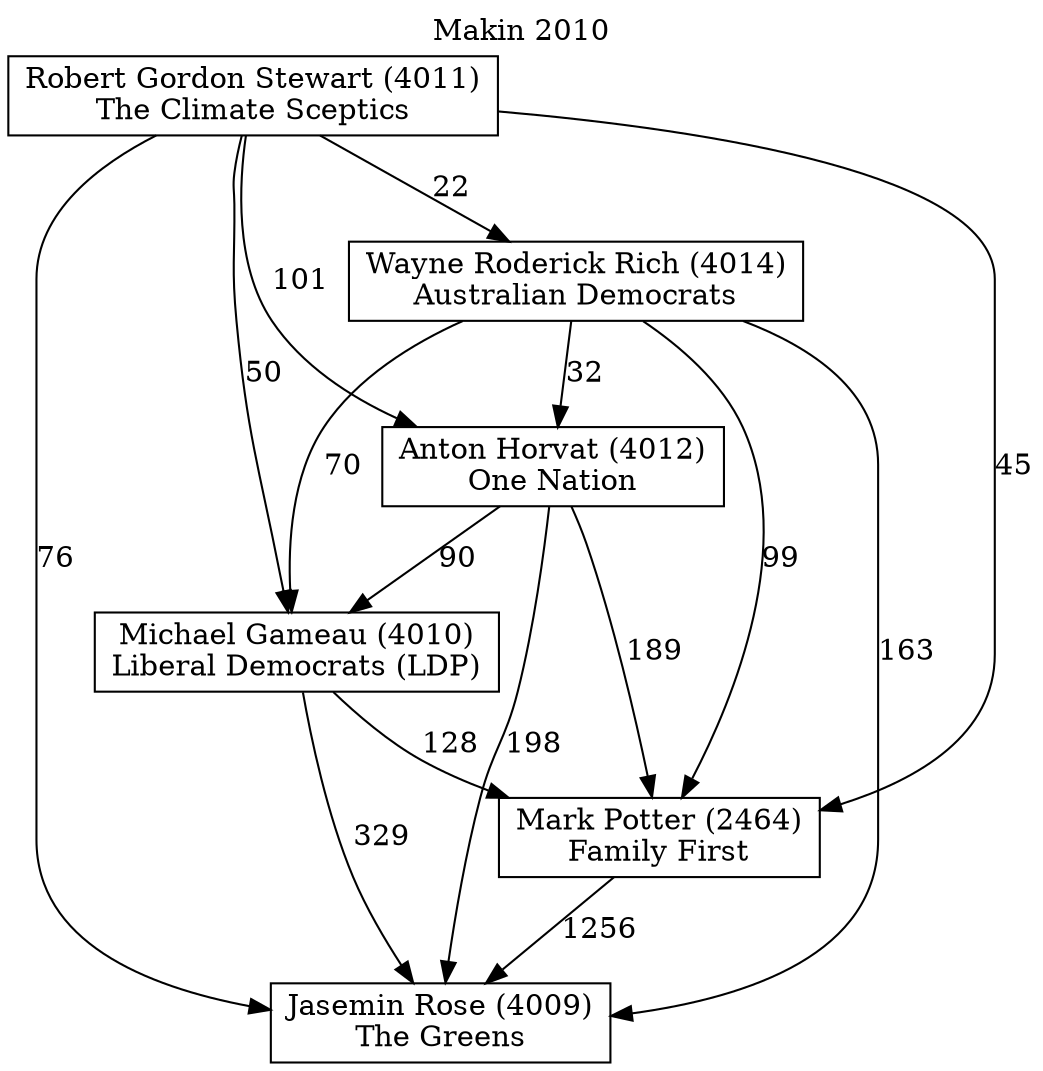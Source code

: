 // House preference flow
digraph "Jasemin Rose (4009)_Makin_2010" {
	graph [label="Makin 2010" labelloc=t mclimit=10]
	node [shape=box]
	"Jasemin Rose (4009)" [label="Jasemin Rose (4009)
The Greens"]
	"Mark Potter (2464)" [label="Mark Potter (2464)
Family First"]
	"Michael Gameau (4010)" [label="Michael Gameau (4010)
Liberal Democrats (LDP)"]
	"Anton Horvat (4012)" [label="Anton Horvat (4012)
One Nation"]
	"Wayne Roderick Rich (4014)" [label="Wayne Roderick Rich (4014)
Australian Democrats"]
	"Robert Gordon Stewart (4011)" [label="Robert Gordon Stewart (4011)
The Climate Sceptics"]
	"Jasemin Rose (4009)" [label="Jasemin Rose (4009)
The Greens"]
	"Michael Gameau (4010)" [label="Michael Gameau (4010)
Liberal Democrats (LDP)"]
	"Anton Horvat (4012)" [label="Anton Horvat (4012)
One Nation"]
	"Wayne Roderick Rich (4014)" [label="Wayne Roderick Rich (4014)
Australian Democrats"]
	"Robert Gordon Stewart (4011)" [label="Robert Gordon Stewart (4011)
The Climate Sceptics"]
	"Jasemin Rose (4009)" [label="Jasemin Rose (4009)
The Greens"]
	"Anton Horvat (4012)" [label="Anton Horvat (4012)
One Nation"]
	"Wayne Roderick Rich (4014)" [label="Wayne Roderick Rich (4014)
Australian Democrats"]
	"Robert Gordon Stewart (4011)" [label="Robert Gordon Stewart (4011)
The Climate Sceptics"]
	"Jasemin Rose (4009)" [label="Jasemin Rose (4009)
The Greens"]
	"Wayne Roderick Rich (4014)" [label="Wayne Roderick Rich (4014)
Australian Democrats"]
	"Robert Gordon Stewart (4011)" [label="Robert Gordon Stewart (4011)
The Climate Sceptics"]
	"Jasemin Rose (4009)" [label="Jasemin Rose (4009)
The Greens"]
	"Robert Gordon Stewart (4011)" [label="Robert Gordon Stewart (4011)
The Climate Sceptics"]
	"Robert Gordon Stewart (4011)" [label="Robert Gordon Stewart (4011)
The Climate Sceptics"]
	"Wayne Roderick Rich (4014)" [label="Wayne Roderick Rich (4014)
Australian Democrats"]
	"Robert Gordon Stewart (4011)" [label="Robert Gordon Stewart (4011)
The Climate Sceptics"]
	"Robert Gordon Stewart (4011)" [label="Robert Gordon Stewart (4011)
The Climate Sceptics"]
	"Anton Horvat (4012)" [label="Anton Horvat (4012)
One Nation"]
	"Wayne Roderick Rich (4014)" [label="Wayne Roderick Rich (4014)
Australian Democrats"]
	"Robert Gordon Stewart (4011)" [label="Robert Gordon Stewart (4011)
The Climate Sceptics"]
	"Anton Horvat (4012)" [label="Anton Horvat (4012)
One Nation"]
	"Robert Gordon Stewart (4011)" [label="Robert Gordon Stewart (4011)
The Climate Sceptics"]
	"Robert Gordon Stewart (4011)" [label="Robert Gordon Stewart (4011)
The Climate Sceptics"]
	"Wayne Roderick Rich (4014)" [label="Wayne Roderick Rich (4014)
Australian Democrats"]
	"Robert Gordon Stewart (4011)" [label="Robert Gordon Stewart (4011)
The Climate Sceptics"]
	"Robert Gordon Stewart (4011)" [label="Robert Gordon Stewart (4011)
The Climate Sceptics"]
	"Michael Gameau (4010)" [label="Michael Gameau (4010)
Liberal Democrats (LDP)"]
	"Anton Horvat (4012)" [label="Anton Horvat (4012)
One Nation"]
	"Wayne Roderick Rich (4014)" [label="Wayne Roderick Rich (4014)
Australian Democrats"]
	"Robert Gordon Stewart (4011)" [label="Robert Gordon Stewart (4011)
The Climate Sceptics"]
	"Michael Gameau (4010)" [label="Michael Gameau (4010)
Liberal Democrats (LDP)"]
	"Wayne Roderick Rich (4014)" [label="Wayne Roderick Rich (4014)
Australian Democrats"]
	"Robert Gordon Stewart (4011)" [label="Robert Gordon Stewart (4011)
The Climate Sceptics"]
	"Michael Gameau (4010)" [label="Michael Gameau (4010)
Liberal Democrats (LDP)"]
	"Robert Gordon Stewart (4011)" [label="Robert Gordon Stewart (4011)
The Climate Sceptics"]
	"Robert Gordon Stewart (4011)" [label="Robert Gordon Stewart (4011)
The Climate Sceptics"]
	"Wayne Roderick Rich (4014)" [label="Wayne Roderick Rich (4014)
Australian Democrats"]
	"Robert Gordon Stewart (4011)" [label="Robert Gordon Stewart (4011)
The Climate Sceptics"]
	"Robert Gordon Stewart (4011)" [label="Robert Gordon Stewart (4011)
The Climate Sceptics"]
	"Anton Horvat (4012)" [label="Anton Horvat (4012)
One Nation"]
	"Wayne Roderick Rich (4014)" [label="Wayne Roderick Rich (4014)
Australian Democrats"]
	"Robert Gordon Stewart (4011)" [label="Robert Gordon Stewart (4011)
The Climate Sceptics"]
	"Anton Horvat (4012)" [label="Anton Horvat (4012)
One Nation"]
	"Robert Gordon Stewart (4011)" [label="Robert Gordon Stewart (4011)
The Climate Sceptics"]
	"Robert Gordon Stewart (4011)" [label="Robert Gordon Stewart (4011)
The Climate Sceptics"]
	"Wayne Roderick Rich (4014)" [label="Wayne Roderick Rich (4014)
Australian Democrats"]
	"Robert Gordon Stewart (4011)" [label="Robert Gordon Stewart (4011)
The Climate Sceptics"]
	"Robert Gordon Stewart (4011)" [label="Robert Gordon Stewart (4011)
The Climate Sceptics"]
	"Mark Potter (2464)" [label="Mark Potter (2464)
Family First"]
	"Michael Gameau (4010)" [label="Michael Gameau (4010)
Liberal Democrats (LDP)"]
	"Anton Horvat (4012)" [label="Anton Horvat (4012)
One Nation"]
	"Wayne Roderick Rich (4014)" [label="Wayne Roderick Rich (4014)
Australian Democrats"]
	"Robert Gordon Stewart (4011)" [label="Robert Gordon Stewart (4011)
The Climate Sceptics"]
	"Mark Potter (2464)" [label="Mark Potter (2464)
Family First"]
	"Anton Horvat (4012)" [label="Anton Horvat (4012)
One Nation"]
	"Wayne Roderick Rich (4014)" [label="Wayne Roderick Rich (4014)
Australian Democrats"]
	"Robert Gordon Stewart (4011)" [label="Robert Gordon Stewart (4011)
The Climate Sceptics"]
	"Mark Potter (2464)" [label="Mark Potter (2464)
Family First"]
	"Wayne Roderick Rich (4014)" [label="Wayne Roderick Rich (4014)
Australian Democrats"]
	"Robert Gordon Stewart (4011)" [label="Robert Gordon Stewart (4011)
The Climate Sceptics"]
	"Mark Potter (2464)" [label="Mark Potter (2464)
Family First"]
	"Robert Gordon Stewart (4011)" [label="Robert Gordon Stewart (4011)
The Climate Sceptics"]
	"Robert Gordon Stewart (4011)" [label="Robert Gordon Stewart (4011)
The Climate Sceptics"]
	"Wayne Roderick Rich (4014)" [label="Wayne Roderick Rich (4014)
Australian Democrats"]
	"Robert Gordon Stewart (4011)" [label="Robert Gordon Stewart (4011)
The Climate Sceptics"]
	"Robert Gordon Stewart (4011)" [label="Robert Gordon Stewart (4011)
The Climate Sceptics"]
	"Anton Horvat (4012)" [label="Anton Horvat (4012)
One Nation"]
	"Wayne Roderick Rich (4014)" [label="Wayne Roderick Rich (4014)
Australian Democrats"]
	"Robert Gordon Stewart (4011)" [label="Robert Gordon Stewart (4011)
The Climate Sceptics"]
	"Anton Horvat (4012)" [label="Anton Horvat (4012)
One Nation"]
	"Robert Gordon Stewart (4011)" [label="Robert Gordon Stewart (4011)
The Climate Sceptics"]
	"Robert Gordon Stewart (4011)" [label="Robert Gordon Stewart (4011)
The Climate Sceptics"]
	"Wayne Roderick Rich (4014)" [label="Wayne Roderick Rich (4014)
Australian Democrats"]
	"Robert Gordon Stewart (4011)" [label="Robert Gordon Stewart (4011)
The Climate Sceptics"]
	"Robert Gordon Stewart (4011)" [label="Robert Gordon Stewart (4011)
The Climate Sceptics"]
	"Michael Gameau (4010)" [label="Michael Gameau (4010)
Liberal Democrats (LDP)"]
	"Anton Horvat (4012)" [label="Anton Horvat (4012)
One Nation"]
	"Wayne Roderick Rich (4014)" [label="Wayne Roderick Rich (4014)
Australian Democrats"]
	"Robert Gordon Stewart (4011)" [label="Robert Gordon Stewart (4011)
The Climate Sceptics"]
	"Michael Gameau (4010)" [label="Michael Gameau (4010)
Liberal Democrats (LDP)"]
	"Wayne Roderick Rich (4014)" [label="Wayne Roderick Rich (4014)
Australian Democrats"]
	"Robert Gordon Stewart (4011)" [label="Robert Gordon Stewart (4011)
The Climate Sceptics"]
	"Michael Gameau (4010)" [label="Michael Gameau (4010)
Liberal Democrats (LDP)"]
	"Robert Gordon Stewart (4011)" [label="Robert Gordon Stewart (4011)
The Climate Sceptics"]
	"Robert Gordon Stewart (4011)" [label="Robert Gordon Stewart (4011)
The Climate Sceptics"]
	"Wayne Roderick Rich (4014)" [label="Wayne Roderick Rich (4014)
Australian Democrats"]
	"Robert Gordon Stewart (4011)" [label="Robert Gordon Stewart (4011)
The Climate Sceptics"]
	"Robert Gordon Stewart (4011)" [label="Robert Gordon Stewart (4011)
The Climate Sceptics"]
	"Anton Horvat (4012)" [label="Anton Horvat (4012)
One Nation"]
	"Wayne Roderick Rich (4014)" [label="Wayne Roderick Rich (4014)
Australian Democrats"]
	"Robert Gordon Stewart (4011)" [label="Robert Gordon Stewart (4011)
The Climate Sceptics"]
	"Anton Horvat (4012)" [label="Anton Horvat (4012)
One Nation"]
	"Robert Gordon Stewart (4011)" [label="Robert Gordon Stewart (4011)
The Climate Sceptics"]
	"Robert Gordon Stewart (4011)" [label="Robert Gordon Stewart (4011)
The Climate Sceptics"]
	"Wayne Roderick Rich (4014)" [label="Wayne Roderick Rich (4014)
Australian Democrats"]
	"Robert Gordon Stewart (4011)" [label="Robert Gordon Stewart (4011)
The Climate Sceptics"]
	"Robert Gordon Stewart (4011)" [label="Robert Gordon Stewart (4011)
The Climate Sceptics"]
	"Mark Potter (2464)" -> "Jasemin Rose (4009)" [label=1256]
	"Michael Gameau (4010)" -> "Mark Potter (2464)" [label=128]
	"Anton Horvat (4012)" -> "Michael Gameau (4010)" [label=90]
	"Wayne Roderick Rich (4014)" -> "Anton Horvat (4012)" [label=32]
	"Robert Gordon Stewart (4011)" -> "Wayne Roderick Rich (4014)" [label=22]
	"Michael Gameau (4010)" -> "Jasemin Rose (4009)" [label=329]
	"Anton Horvat (4012)" -> "Jasemin Rose (4009)" [label=198]
	"Wayne Roderick Rich (4014)" -> "Jasemin Rose (4009)" [label=163]
	"Robert Gordon Stewart (4011)" -> "Jasemin Rose (4009)" [label=76]
	"Robert Gordon Stewart (4011)" -> "Anton Horvat (4012)" [label=101]
	"Wayne Roderick Rich (4014)" -> "Michael Gameau (4010)" [label=70]
	"Robert Gordon Stewart (4011)" -> "Michael Gameau (4010)" [label=50]
	"Anton Horvat (4012)" -> "Mark Potter (2464)" [label=189]
	"Wayne Roderick Rich (4014)" -> "Mark Potter (2464)" [label=99]
	"Robert Gordon Stewart (4011)" -> "Mark Potter (2464)" [label=45]
}
